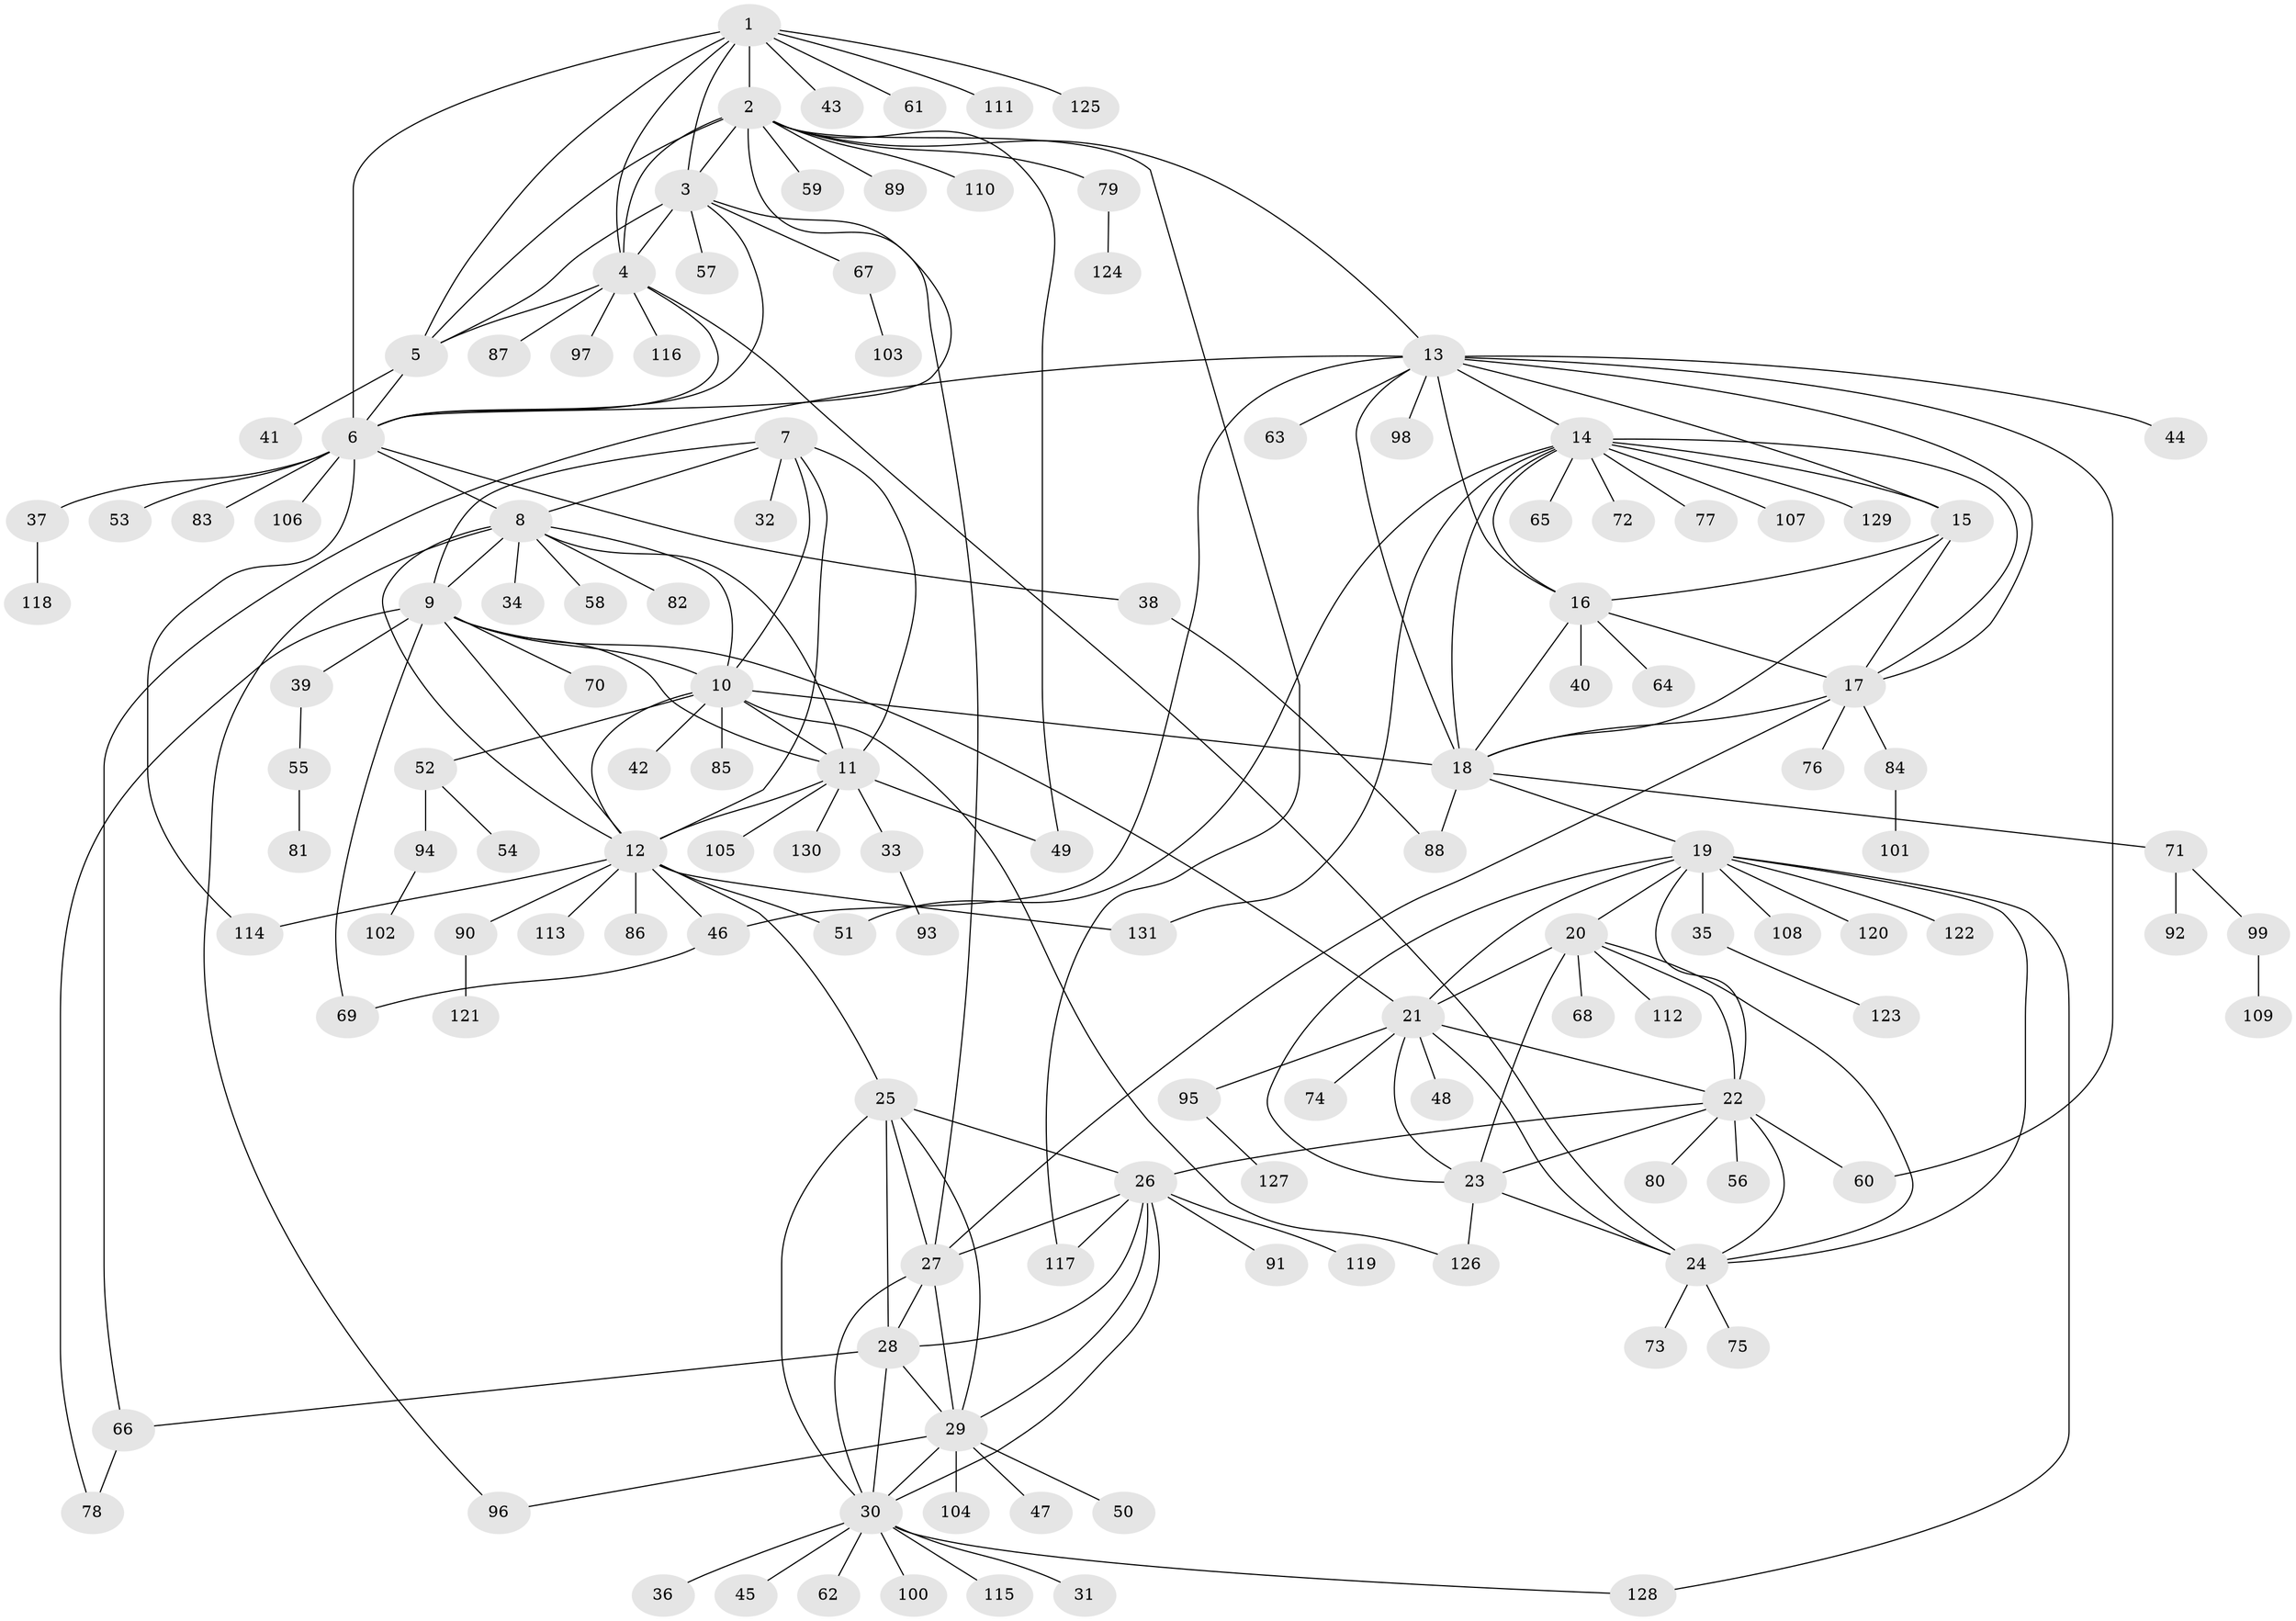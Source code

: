 // coarse degree distribution, {5: 0.015384615384615385, 3: 0.015384615384615385, 4: 0.015384615384615385, 2: 0.06153846153846154, 1: 0.8153846153846154, 13: 0.015384615384615385, 9: 0.015384615384615385, 11: 0.015384615384615385, 12: 0.015384615384615385, 26: 0.015384615384615385}
// Generated by graph-tools (version 1.1) at 2025/58/03/04/25 21:58:31]
// undirected, 131 vertices, 200 edges
graph export_dot {
graph [start="1"]
  node [color=gray90,style=filled];
  1;
  2;
  3;
  4;
  5;
  6;
  7;
  8;
  9;
  10;
  11;
  12;
  13;
  14;
  15;
  16;
  17;
  18;
  19;
  20;
  21;
  22;
  23;
  24;
  25;
  26;
  27;
  28;
  29;
  30;
  31;
  32;
  33;
  34;
  35;
  36;
  37;
  38;
  39;
  40;
  41;
  42;
  43;
  44;
  45;
  46;
  47;
  48;
  49;
  50;
  51;
  52;
  53;
  54;
  55;
  56;
  57;
  58;
  59;
  60;
  61;
  62;
  63;
  64;
  65;
  66;
  67;
  68;
  69;
  70;
  71;
  72;
  73;
  74;
  75;
  76;
  77;
  78;
  79;
  80;
  81;
  82;
  83;
  84;
  85;
  86;
  87;
  88;
  89;
  90;
  91;
  92;
  93;
  94;
  95;
  96;
  97;
  98;
  99;
  100;
  101;
  102;
  103;
  104;
  105;
  106;
  107;
  108;
  109;
  110;
  111;
  112;
  113;
  114;
  115;
  116;
  117;
  118;
  119;
  120;
  121;
  122;
  123;
  124;
  125;
  126;
  127;
  128;
  129;
  130;
  131;
  1 -- 2;
  1 -- 3;
  1 -- 4;
  1 -- 5;
  1 -- 6;
  1 -- 43;
  1 -- 61;
  1 -- 111;
  1 -- 125;
  2 -- 3;
  2 -- 4;
  2 -- 5;
  2 -- 6;
  2 -- 13;
  2 -- 49;
  2 -- 59;
  2 -- 79;
  2 -- 89;
  2 -- 110;
  2 -- 117;
  3 -- 4;
  3 -- 5;
  3 -- 6;
  3 -- 27;
  3 -- 57;
  3 -- 67;
  4 -- 5;
  4 -- 6;
  4 -- 24;
  4 -- 87;
  4 -- 97;
  4 -- 116;
  5 -- 6;
  5 -- 41;
  6 -- 8;
  6 -- 37;
  6 -- 38;
  6 -- 53;
  6 -- 83;
  6 -- 106;
  6 -- 114;
  7 -- 8;
  7 -- 9;
  7 -- 10;
  7 -- 11;
  7 -- 12;
  7 -- 32;
  8 -- 9;
  8 -- 10;
  8 -- 11;
  8 -- 12;
  8 -- 34;
  8 -- 58;
  8 -- 82;
  8 -- 96;
  9 -- 10;
  9 -- 11;
  9 -- 12;
  9 -- 21;
  9 -- 39;
  9 -- 69;
  9 -- 70;
  9 -- 78;
  10 -- 11;
  10 -- 12;
  10 -- 18;
  10 -- 42;
  10 -- 52;
  10 -- 85;
  10 -- 126;
  11 -- 12;
  11 -- 33;
  11 -- 49;
  11 -- 105;
  11 -- 130;
  12 -- 25;
  12 -- 46;
  12 -- 51;
  12 -- 86;
  12 -- 90;
  12 -- 113;
  12 -- 114;
  12 -- 131;
  13 -- 14;
  13 -- 15;
  13 -- 16;
  13 -- 17;
  13 -- 18;
  13 -- 44;
  13 -- 46;
  13 -- 60;
  13 -- 63;
  13 -- 66;
  13 -- 98;
  14 -- 15;
  14 -- 16;
  14 -- 17;
  14 -- 18;
  14 -- 51;
  14 -- 65;
  14 -- 72;
  14 -- 77;
  14 -- 107;
  14 -- 129;
  14 -- 131;
  15 -- 16;
  15 -- 17;
  15 -- 18;
  16 -- 17;
  16 -- 18;
  16 -- 40;
  16 -- 64;
  17 -- 18;
  17 -- 27;
  17 -- 76;
  17 -- 84;
  18 -- 19;
  18 -- 71;
  18 -- 88;
  19 -- 20;
  19 -- 21;
  19 -- 22;
  19 -- 23;
  19 -- 24;
  19 -- 35;
  19 -- 108;
  19 -- 120;
  19 -- 122;
  19 -- 128;
  20 -- 21;
  20 -- 22;
  20 -- 23;
  20 -- 24;
  20 -- 68;
  20 -- 112;
  21 -- 22;
  21 -- 23;
  21 -- 24;
  21 -- 48;
  21 -- 74;
  21 -- 95;
  22 -- 23;
  22 -- 24;
  22 -- 26;
  22 -- 56;
  22 -- 60;
  22 -- 80;
  23 -- 24;
  23 -- 126;
  24 -- 73;
  24 -- 75;
  25 -- 26;
  25 -- 27;
  25 -- 28;
  25 -- 29;
  25 -- 30;
  26 -- 27;
  26 -- 28;
  26 -- 29;
  26 -- 30;
  26 -- 91;
  26 -- 117;
  26 -- 119;
  27 -- 28;
  27 -- 29;
  27 -- 30;
  28 -- 29;
  28 -- 30;
  28 -- 66;
  29 -- 30;
  29 -- 47;
  29 -- 50;
  29 -- 96;
  29 -- 104;
  30 -- 31;
  30 -- 36;
  30 -- 45;
  30 -- 62;
  30 -- 100;
  30 -- 115;
  30 -- 128;
  33 -- 93;
  35 -- 123;
  37 -- 118;
  38 -- 88;
  39 -- 55;
  46 -- 69;
  52 -- 54;
  52 -- 94;
  55 -- 81;
  66 -- 78;
  67 -- 103;
  71 -- 92;
  71 -- 99;
  79 -- 124;
  84 -- 101;
  90 -- 121;
  94 -- 102;
  95 -- 127;
  99 -- 109;
}
